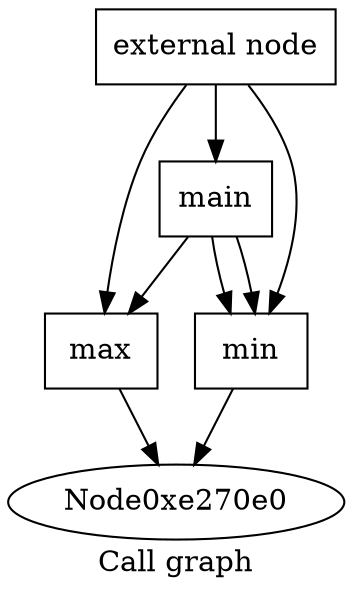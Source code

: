digraph "Call graph" {
	label="Call graph";

	Node0xe270b0 [shape=record,label="{external node}"];
	Node0xe270b0 -> Node0xe27150;
	Node0xe270b0 -> Node0xe271f0;
	Node0xe270b0 -> Node0xe27290;
	Node0xe271f0 [shape=record,label="{max}"];
	Node0xe271f0 -> Node0xe270e0;
	Node0xe27150 [shape=record,label="{main}"];
	Node0xe27150 -> Node0xe271f0;
	Node0xe27150 -> Node0xe27290;
	Node0xe27150 -> Node0xe27290;
	Node0xe27290 [shape=record,label="{min}"];
	Node0xe27290 -> Node0xe270e0;
}
